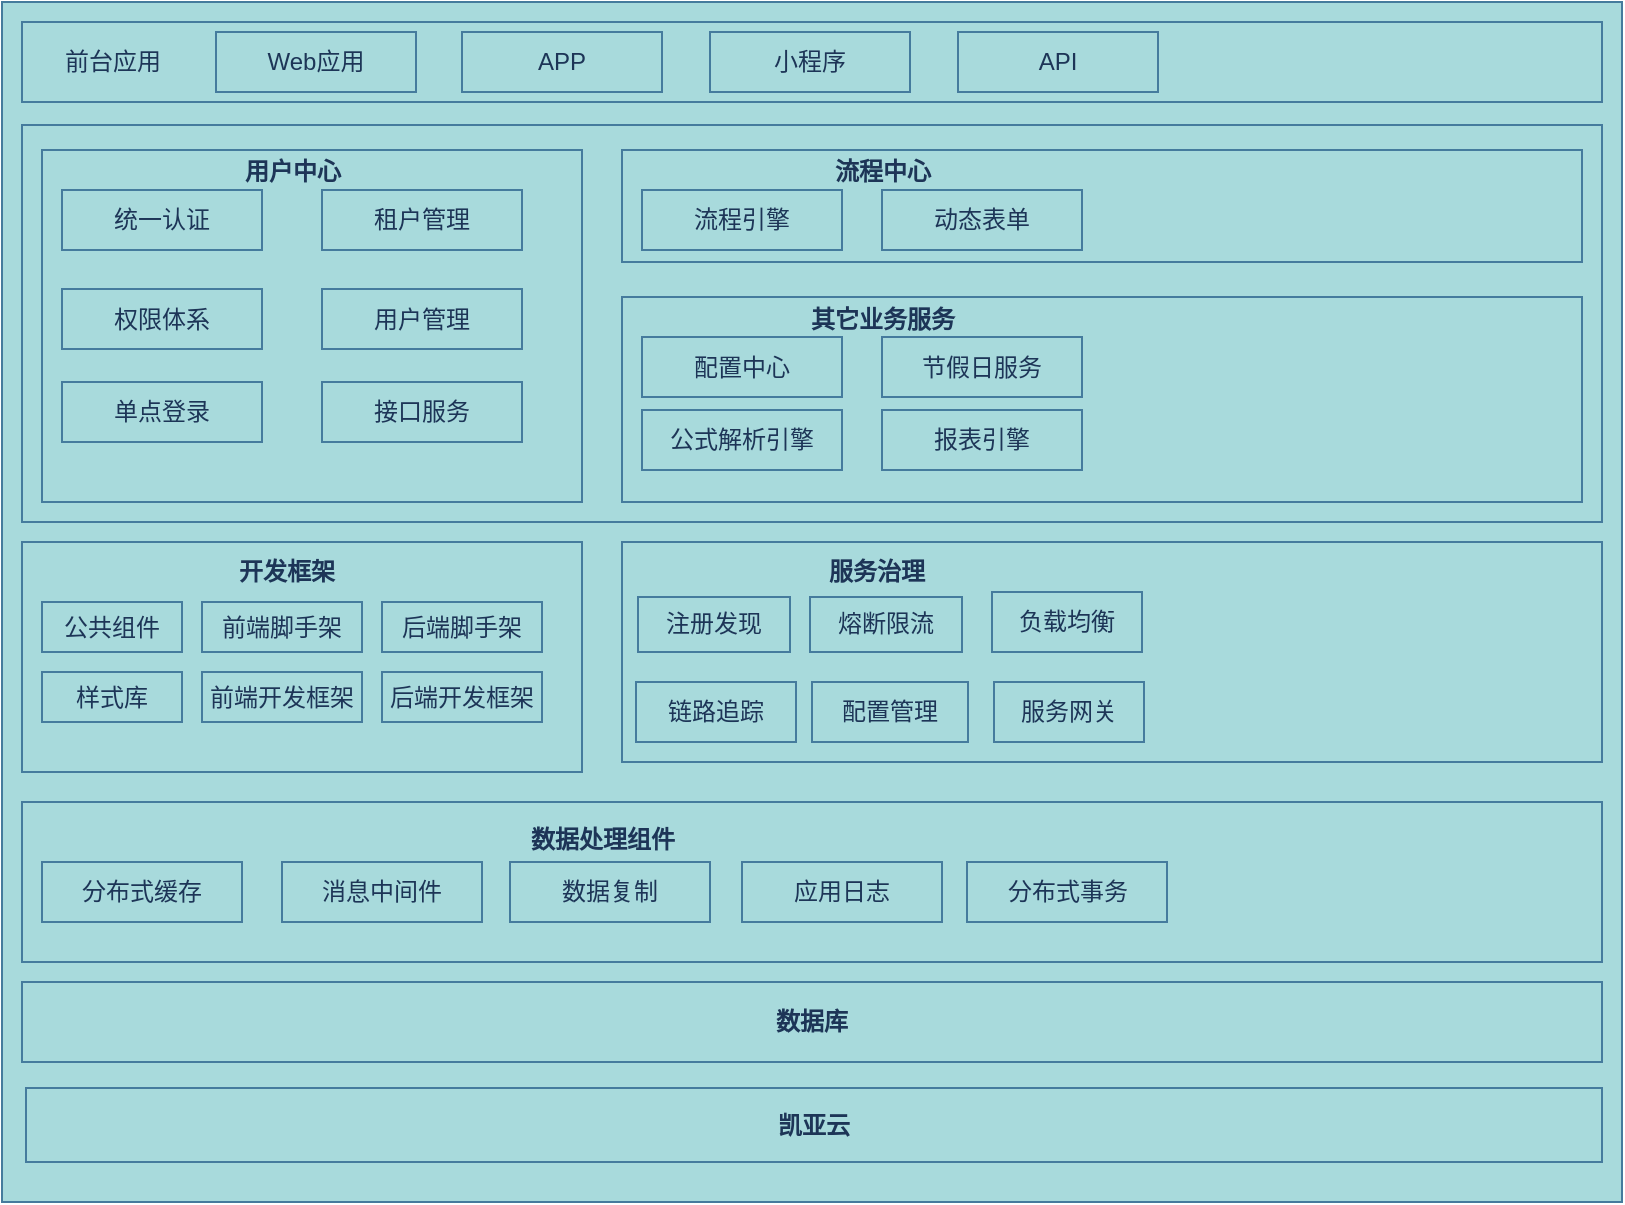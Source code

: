 <mxfile version="20.8.16" type="device" pages="4"><diagram id="l3sCK_NAAujHn3f9pkKb" name="技术中台"><mxGraphModel dx="2074" dy="1165" grid="1" gridSize="10" guides="1" tooltips="1" connect="1" arrows="1" fold="1" page="1" pageScale="1" pageWidth="827" pageHeight="1169" math="0" shadow="0"><root><mxCell id="0"/><mxCell id="1" parent="0"/><mxCell id="SzVGWnv48ufma5mJEqG_-40" value="" style="rounded=0;whiteSpace=wrap;html=1;labelBackgroundColor=none;fillColor=#A8DADC;strokeColor=#457B9D;fontColor=#1D3557;" parent="1" vertex="1"><mxGeometry x="10" y="10" width="810" height="600" as="geometry"/></mxCell><mxCell id="SzVGWnv48ufma5mJEqG_-18" value="" style="rounded=0;whiteSpace=wrap;html=1;sketch=0;glass=0;labelBackgroundColor=none;fillColor=#A8DADC;strokeColor=#457B9D;fontColor=#1D3557;" parent="1" vertex="1"><mxGeometry x="20" y="71.5" width="790" height="198.5" as="geometry"/></mxCell><mxCell id="Of3mLWJnAgrXcZWGTXzu-8" value="" style="rounded=0;whiteSpace=wrap;html=1;sketch=0;glass=0;labelBackgroundColor=none;fillColor=#A8DADC;strokeColor=#457B9D;fontColor=#1D3557;" parent="1" vertex="1"><mxGeometry x="20" y="280" width="280" height="115" as="geometry"/></mxCell><mxCell id="Of3mLWJnAgrXcZWGTXzu-9" value="前端开发框架" style="rounded=0;whiteSpace=wrap;html=1;sketch=0;glass=0;labelBackgroundColor=none;fillColor=#A8DADC;strokeColor=#457B9D;fontColor=#1D3557;" parent="1" vertex="1"><mxGeometry x="110" y="345" width="80" height="25" as="geometry"/></mxCell><mxCell id="Of3mLWJnAgrXcZWGTXzu-10" value="后端开发框架" style="rounded=0;whiteSpace=wrap;html=1;sketch=0;glass=0;labelBackgroundColor=none;fillColor=#A8DADC;strokeColor=#457B9D;fontColor=#1D3557;" parent="1" vertex="1"><mxGeometry x="200" y="345" width="80" height="25" as="geometry"/></mxCell><mxCell id="Of3mLWJnAgrXcZWGTXzu-11" value="开发框架" style="text;html=1;resizable=0;autosize=1;align=center;verticalAlign=middle;points=[];rounded=0;sketch=0;glass=0;labelBackgroundColor=none;fontStyle=1;fontColor=#1D3557;" parent="1" vertex="1"><mxGeometry x="117" y="280" width="70" height="30" as="geometry"/></mxCell><mxCell id="Of3mLWJnAgrXcZWGTXzu-12" value="" style="rounded=0;whiteSpace=wrap;html=1;sketch=0;glass=0;labelBackgroundColor=none;fillColor=#A8DADC;strokeColor=#457B9D;fontColor=#1D3557;" parent="1" vertex="1"><mxGeometry x="320" y="280" width="490" height="110" as="geometry"/></mxCell><mxCell id="Of3mLWJnAgrXcZWGTXzu-13" value="熔断限流" style="rounded=0;whiteSpace=wrap;html=1;sketch=0;glass=0;labelBackgroundColor=none;fillColor=#A8DADC;strokeColor=#457B9D;fontColor=#1D3557;" parent="1" vertex="1"><mxGeometry x="414" y="307.5" width="76" height="27.5" as="geometry"/></mxCell><mxCell id="Of3mLWJnAgrXcZWGTXzu-14" value="负载均衡" style="rounded=0;whiteSpace=wrap;html=1;sketch=0;glass=0;labelBackgroundColor=none;fillColor=#A8DADC;strokeColor=#457B9D;fontColor=#1D3557;" parent="1" vertex="1"><mxGeometry x="505" y="305" width="75" height="30" as="geometry"/></mxCell><mxCell id="Of3mLWJnAgrXcZWGTXzu-15" value="链路追踪" style="rounded=0;whiteSpace=wrap;html=1;sketch=0;glass=0;labelBackgroundColor=none;fillColor=#A8DADC;strokeColor=#457B9D;fontColor=#1D3557;" parent="1" vertex="1"><mxGeometry x="327" y="350" width="80" height="30" as="geometry"/></mxCell><mxCell id="Of3mLWJnAgrXcZWGTXzu-16" value="配置管理" style="rounded=0;whiteSpace=wrap;html=1;sketch=0;glass=0;labelBackgroundColor=none;fillColor=#A8DADC;strokeColor=#457B9D;fontColor=#1D3557;" parent="1" vertex="1"><mxGeometry x="415" y="350" width="78" height="30" as="geometry"/></mxCell><mxCell id="Of3mLWJnAgrXcZWGTXzu-17" value="" style="rounded=0;whiteSpace=wrap;html=1;sketch=0;glass=0;labelBackgroundColor=none;fillColor=#A8DADC;strokeColor=#457B9D;fontColor=#1D3557;" parent="1" vertex="1"><mxGeometry x="20" y="410" width="790" height="80" as="geometry"/></mxCell><mxCell id="Of3mLWJnAgrXcZWGTXzu-18" value="数据处理组件" style="text;html=1;resizable=0;autosize=1;align=center;verticalAlign=middle;points=[];rounded=0;sketch=0;hachureGap=4;jiggle=2;fontFamily=Architects Daughter;fontSource=https%3A%2F%2Ffonts.googleapis.com%2Fcss%3Ffamily%3DArchitects%2BDaughter;fontSize=12;glass=0;labelBackgroundColor=none;fontStyle=1;fontColor=#1D3557;" parent="1" vertex="1"><mxGeometry x="260" y="415" width="100" height="30" as="geometry"/></mxCell><mxCell id="Of3mLWJnAgrXcZWGTXzu-19" value="分布式缓存" style="rounded=0;whiteSpace=wrap;html=1;sketch=0;glass=0;labelBackgroundColor=none;fillColor=#A8DADC;strokeColor=#457B9D;fontColor=#1D3557;" parent="1" vertex="1"><mxGeometry x="30" y="440" width="100" height="30" as="geometry"/></mxCell><mxCell id="Of3mLWJnAgrXcZWGTXzu-20" value="消息中间件" style="rounded=0;whiteSpace=wrap;html=1;sketch=0;glass=0;labelBackgroundColor=none;fillColor=#A8DADC;strokeColor=#457B9D;fontColor=#1D3557;" parent="1" vertex="1"><mxGeometry x="150" y="440" width="100" height="30" as="geometry"/></mxCell><mxCell id="Of3mLWJnAgrXcZWGTXzu-21" value="数据复制" style="rounded=0;whiteSpace=wrap;html=1;sketch=0;glass=0;labelBackgroundColor=none;fillColor=#A8DADC;strokeColor=#457B9D;fontColor=#1D3557;" parent="1" vertex="1"><mxGeometry x="264" y="440" width="100" height="30" as="geometry"/></mxCell><mxCell id="Of3mLWJnAgrXcZWGTXzu-22" value="分布式事务" style="rounded=0;whiteSpace=wrap;html=1;sketch=0;glass=0;labelBackgroundColor=none;fillColor=#A8DADC;strokeColor=#457B9D;fontColor=#1D3557;" parent="1" vertex="1"><mxGeometry x="492.5" y="440" width="100" height="30" as="geometry"/></mxCell><mxCell id="Of3mLWJnAgrXcZWGTXzu-24" value="应用日志" style="rounded=0;whiteSpace=wrap;html=1;sketch=0;glass=0;labelBackgroundColor=none;fillColor=#A8DADC;strokeColor=#457B9D;fontColor=#1D3557;" parent="1" vertex="1"><mxGeometry x="380" y="440" width="100" height="30" as="geometry"/></mxCell><mxCell id="Of3mLWJnAgrXcZWGTXzu-25" value="服务治理" style="text;html=1;resizable=0;autosize=1;align=center;verticalAlign=middle;points=[];rounded=0;sketch=0;glass=0;labelBackgroundColor=none;fontStyle=1;fontColor=#1D3557;" parent="1" vertex="1"><mxGeometry x="412" y="280" width="70" height="30" as="geometry"/></mxCell><mxCell id="Of3mLWJnAgrXcZWGTXzu-26" value="注册发现" style="rounded=0;whiteSpace=wrap;html=1;sketch=0;glass=0;labelBackgroundColor=none;fillColor=#A8DADC;strokeColor=#457B9D;fontColor=#1D3557;" parent="1" vertex="1"><mxGeometry x="328" y="307.5" width="76" height="27.5" as="geometry"/></mxCell><mxCell id="Of3mLWJnAgrXcZWGTXzu-28" value="数据库" style="rounded=0;whiteSpace=wrap;html=1;sketch=0;glass=0;labelBackgroundColor=none;fontStyle=1;fillColor=#A8DADC;strokeColor=#457B9D;fontColor=#1D3557;" parent="1" vertex="1"><mxGeometry x="20" y="500" width="790" height="40" as="geometry"/></mxCell><mxCell id="Of3mLWJnAgrXcZWGTXzu-29" value="凯亚云" style="rounded=0;whiteSpace=wrap;html=1;sketch=0;glass=0;labelBackgroundColor=none;fontStyle=1;fillColor=#A8DADC;strokeColor=#457B9D;fontColor=#1D3557;" parent="1" vertex="1"><mxGeometry x="22" y="553" width="788" height="37" as="geometry"/></mxCell><mxCell id="Of3mLWJnAgrXcZWGTXzu-30" value="服务网关" style="rounded=0;whiteSpace=wrap;html=1;sketch=0;glass=0;labelBackgroundColor=none;fillColor=#A8DADC;strokeColor=#457B9D;fontColor=#1D3557;" parent="1" vertex="1"><mxGeometry x="506" y="350" width="75" height="30" as="geometry"/></mxCell><mxCell id="Of3mLWJnAgrXcZWGTXzu-32" value="公共组件" style="rounded=0;whiteSpace=wrap;html=1;sketch=0;glass=0;labelBackgroundColor=none;fillColor=#A8DADC;strokeColor=#457B9D;fontColor=#1D3557;" parent="1" vertex="1"><mxGeometry x="30" y="310" width="70" height="25" as="geometry"/></mxCell><mxCell id="Of3mLWJnAgrXcZWGTXzu-34" value="前端脚手架" style="rounded=0;whiteSpace=wrap;html=1;sketch=0;glass=0;labelBackgroundColor=none;fillColor=#A8DADC;strokeColor=#457B9D;fontColor=#1D3557;" parent="1" vertex="1"><mxGeometry x="110" y="310" width="80" height="25" as="geometry"/></mxCell><mxCell id="SzVGWnv48ufma5mJEqG_-2" value="后端脚手架" style="rounded=0;whiteSpace=wrap;html=1;sketch=0;glass=0;labelBackgroundColor=none;fillColor=#A8DADC;strokeColor=#457B9D;fontColor=#1D3557;" parent="1" vertex="1"><mxGeometry x="200" y="310" width="80" height="25" as="geometry"/></mxCell><mxCell id="SzVGWnv48ufma5mJEqG_-4" value="样式库" style="rounded=0;whiteSpace=wrap;html=1;sketch=0;glass=0;labelBackgroundColor=none;fillColor=#A8DADC;strokeColor=#457B9D;fontColor=#1D3557;" parent="1" vertex="1"><mxGeometry x="30" y="345" width="70" height="25" as="geometry"/></mxCell><mxCell id="SzVGWnv48ufma5mJEqG_-5" value="" style="rounded=0;whiteSpace=wrap;html=1;sketch=0;glass=0;labelBackgroundColor=none;fillColor=#A8DADC;strokeColor=#457B9D;fontColor=#1D3557;" parent="1" vertex="1"><mxGeometry x="30" y="84" width="270" height="176" as="geometry"/></mxCell><mxCell id="SzVGWnv48ufma5mJEqG_-7" value="统一认证" style="rounded=0;whiteSpace=wrap;html=1;sketch=0;glass=0;labelBackgroundColor=none;fillColor=#A8DADC;strokeColor=#457B9D;fontColor=#1D3557;" parent="1" vertex="1"><mxGeometry x="40" y="104" width="100" height="30" as="geometry"/></mxCell><mxCell id="SzVGWnv48ufma5mJEqG_-12" value="租户管理" style="rounded=0;whiteSpace=wrap;html=1;sketch=0;glass=0;labelBackgroundColor=none;fillColor=#A8DADC;strokeColor=#457B9D;fontColor=#1D3557;" parent="1" vertex="1"><mxGeometry x="170" y="104" width="100" height="30" as="geometry"/></mxCell><mxCell id="SzVGWnv48ufma5mJEqG_-14" value="单点登录" style="rounded=0;whiteSpace=wrap;html=1;sketch=0;glass=0;labelBackgroundColor=none;fillColor=#A8DADC;strokeColor=#457B9D;fontColor=#1D3557;" parent="1" vertex="1"><mxGeometry x="40" y="200" width="100" height="30" as="geometry"/></mxCell><mxCell id="SzVGWnv48ufma5mJEqG_-16" value="权限体系" style="rounded=0;whiteSpace=wrap;html=1;sketch=0;glass=0;labelBackgroundColor=none;fillColor=#A8DADC;strokeColor=#457B9D;fontColor=#1D3557;" parent="1" vertex="1"><mxGeometry x="40" y="153.5" width="100" height="30" as="geometry"/></mxCell><mxCell id="SzVGWnv48ufma5mJEqG_-17" value="用户中心" style="text;html=1;resizable=0;autosize=1;align=center;verticalAlign=middle;points=[];rounded=0;sketch=0;glass=0;labelBackgroundColor=none;fontStyle=1;fontColor=#1D3557;" parent="1" vertex="1"><mxGeometry x="120" y="80" width="70" height="30" as="geometry"/></mxCell><mxCell id="SzVGWnv48ufma5mJEqG_-19" value="" style="rounded=0;whiteSpace=wrap;html=1;sketch=0;glass=0;labelBackgroundColor=none;fillColor=#A8DADC;strokeColor=#457B9D;fontColor=#1D3557;" parent="1" vertex="1"><mxGeometry x="320" y="84" width="480" height="56" as="geometry"/></mxCell><mxCell id="SzVGWnv48ufma5mJEqG_-23" value="流程中心" style="text;html=1;resizable=0;autosize=1;align=center;verticalAlign=middle;points=[];rounded=0;sketch=0;glass=0;labelBackgroundColor=none;fontStyle=1;fontColor=#1D3557;" parent="1" vertex="1"><mxGeometry x="415" y="80" width="70" height="30" as="geometry"/></mxCell><mxCell id="SzVGWnv48ufma5mJEqG_-24" value="流程引擎" style="rounded=0;whiteSpace=wrap;html=1;sketch=0;glass=0;labelBackgroundColor=none;fillColor=#A8DADC;strokeColor=#457B9D;fontColor=#1D3557;" parent="1" vertex="1"><mxGeometry x="330" y="104" width="100" height="30" as="geometry"/></mxCell><mxCell id="SzVGWnv48ufma5mJEqG_-25" value="动态表单" style="rounded=0;whiteSpace=wrap;html=1;sketch=0;glass=0;labelBackgroundColor=none;fillColor=#A8DADC;strokeColor=#457B9D;fontColor=#1D3557;" parent="1" vertex="1"><mxGeometry x="450" y="104" width="100" height="30" as="geometry"/></mxCell><mxCell id="SzVGWnv48ufma5mJEqG_-26" value="" style="rounded=0;whiteSpace=wrap;html=1;sketch=0;glass=0;labelBackgroundColor=none;fillColor=#A8DADC;strokeColor=#457B9D;fontColor=#1D3557;" parent="1" vertex="1"><mxGeometry x="320" y="157.5" width="480" height="102.5" as="geometry"/></mxCell><mxCell id="SzVGWnv48ufma5mJEqG_-27" value="其它业务服务" style="text;html=1;resizable=0;autosize=1;align=center;verticalAlign=middle;points=[];rounded=0;sketch=0;glass=0;labelBackgroundColor=none;fontStyle=1;fontColor=#1D3557;" parent="1" vertex="1"><mxGeometry x="400" y="153.5" width="100" height="30" as="geometry"/></mxCell><mxCell id="SzVGWnv48ufma5mJEqG_-28" value="配置中心" style="rounded=0;whiteSpace=wrap;html=1;sketch=0;glass=0;labelBackgroundColor=none;fillColor=#A8DADC;strokeColor=#457B9D;fontColor=#1D3557;" parent="1" vertex="1"><mxGeometry x="330" y="177.5" width="100" height="30" as="geometry"/></mxCell><mxCell id="SzVGWnv48ufma5mJEqG_-29" value="节假日服务" style="rounded=0;whiteSpace=wrap;html=1;sketch=0;glass=0;labelBackgroundColor=none;fillColor=#A8DADC;strokeColor=#457B9D;fontColor=#1D3557;" parent="1" vertex="1"><mxGeometry x="450" y="177.5" width="100" height="30" as="geometry"/></mxCell><mxCell id="SzVGWnv48ufma5mJEqG_-30" value="公式解析引擎" style="rounded=0;whiteSpace=wrap;html=1;sketch=0;glass=0;labelBackgroundColor=none;fillColor=#A8DADC;strokeColor=#457B9D;fontColor=#1D3557;" parent="1" vertex="1"><mxGeometry x="330" y="214" width="100" height="30" as="geometry"/></mxCell><mxCell id="SzVGWnv48ufma5mJEqG_-31" value="报表引擎" style="rounded=0;whiteSpace=wrap;html=1;sketch=0;glass=0;labelBackgroundColor=none;fillColor=#A8DADC;strokeColor=#457B9D;fontColor=#1D3557;" parent="1" vertex="1"><mxGeometry x="450" y="214" width="100" height="30" as="geometry"/></mxCell><mxCell id="SzVGWnv48ufma5mJEqG_-32" value="接口服务" style="rounded=0;whiteSpace=wrap;html=1;sketch=0;glass=0;labelBackgroundColor=none;fillColor=#A8DADC;strokeColor=#457B9D;fontColor=#1D3557;" parent="1" vertex="1"><mxGeometry x="170" y="200" width="100" height="30" as="geometry"/></mxCell><mxCell id="SzVGWnv48ufma5mJEqG_-33" value="用户管理" style="rounded=0;whiteSpace=wrap;html=1;sketch=0;glass=0;labelBackgroundColor=none;fillColor=#A8DADC;strokeColor=#457B9D;fontColor=#1D3557;" parent="1" vertex="1"><mxGeometry x="170" y="153.5" width="100" height="30" as="geometry"/></mxCell><mxCell id="SzVGWnv48ufma5mJEqG_-34" value="" style="rounded=0;whiteSpace=wrap;html=1;sketch=0;glass=0;labelBackgroundColor=none;fillColor=#A8DADC;strokeColor=#457B9D;fontColor=#1D3557;" parent="1" vertex="1"><mxGeometry x="20" y="20" width="790" height="40" as="geometry"/></mxCell><mxCell id="SzVGWnv48ufma5mJEqG_-35" value="Web应用" style="rounded=0;whiteSpace=wrap;html=1;sketch=0;glass=0;labelBackgroundColor=none;fillColor=#A8DADC;strokeColor=#457B9D;fontColor=#1D3557;" parent="1" vertex="1"><mxGeometry x="117" y="25" width="100" height="30" as="geometry"/></mxCell><mxCell id="SzVGWnv48ufma5mJEqG_-36" value="APP" style="rounded=0;whiteSpace=wrap;html=1;sketch=0;glass=0;labelBackgroundColor=none;fillColor=#A8DADC;strokeColor=#457B9D;fontColor=#1D3557;" parent="1" vertex="1"><mxGeometry x="240" y="25" width="100" height="30" as="geometry"/></mxCell><mxCell id="SzVGWnv48ufma5mJEqG_-37" value="小程序" style="rounded=0;whiteSpace=wrap;html=1;sketch=0;glass=0;labelBackgroundColor=none;fillColor=#A8DADC;strokeColor=#457B9D;fontColor=#1D3557;" parent="1" vertex="1"><mxGeometry x="364" y="25" width="100" height="30" as="geometry"/></mxCell><mxCell id="SzVGWnv48ufma5mJEqG_-38" value="API" style="rounded=0;whiteSpace=wrap;html=1;sketch=0;glass=0;labelBackgroundColor=none;fillColor=#A8DADC;strokeColor=#457B9D;fontColor=#1D3557;" parent="1" vertex="1"><mxGeometry x="488" y="25" width="100" height="30" as="geometry"/></mxCell><mxCell id="SzVGWnv48ufma5mJEqG_-39" value="前台应用" style="text;html=1;resizable=0;autosize=1;align=center;verticalAlign=middle;points=[];rounded=0;sketch=0;glass=0;labelBackgroundColor=none;fontColor=#1D3557;" parent="1" vertex="1"><mxGeometry x="30" y="25" width="70" height="30" as="geometry"/></mxCell></root></mxGraphModel></diagram><diagram id="A4ItZbjAcyblu4EFFsMP" name="aladdin-architecture"><mxGraphModel dx="2074" dy="1165" grid="1" gridSize="10" guides="1" tooltips="1" connect="1" arrows="1" fold="1" page="1" pageScale="1" pageWidth="827" pageHeight="1169" math="0" shadow="1"><root><mxCell id="0"/><mxCell id="1" parent="0"/><mxCell id="NfwT-5guAlgeJ3il_cm0-50" value="" style="rounded=0;whiteSpace=wrap;html=1;sketch=0;fontSize=13;labelBorderColor=none;fontColor=none;noLabel=1;fillColor=none;" parent="1" vertex="1"><mxGeometry x="40" y="40" width="990" height="710" as="geometry"/></mxCell><mxCell id="1eKzZbrl_J8bp0zeSn-3-1" value="" style="rounded=0;whiteSpace=wrap;html=1;fillColor=#f8cecc;strokeColor=#b85450;" parent="1" vertex="1"><mxGeometry x="860" y="55" width="140" height="675" as="geometry"/></mxCell><mxCell id="ne6_LfQAyheU7745YuGY-1" value="技术组件" style="rounded=0;whiteSpace=wrap;html=1;fontSize=14;fillColor=#dae8fc;strokeColor=#6c8ebf;" parent="1" vertex="1"><mxGeometry x="59" y="448.5" width="120" height="124.5" as="geometry"/></mxCell><mxCell id="ne6_LfQAyheU7745YuGY-2" value="" style="rounded=0;whiteSpace=wrap;html=1;fontSize=14;fillColor=#dae8fc;strokeColor=#6c8ebf;" parent="1" vertex="1"><mxGeometry x="199" y="448.5" width="640" height="124.5" as="geometry"/></mxCell><mxCell id="ne6_LfQAyheU7745YuGY-3" value="基础设施" style="rounded=0;whiteSpace=wrap;html=1;fontSize=14;fillColor=#f5f5f5;fontColor=#333333;strokeColor=#666666;" parent="1" vertex="1"><mxGeometry x="58" y="589.5" width="120" height="140.5" as="geometry"/></mxCell><mxCell id="ne6_LfQAyheU7745YuGY-4" value="" style="rounded=0;whiteSpace=wrap;html=1;fontSize=14;fillColor=#f5f5f5;strokeColor=#666666;fontColor=#333333;" parent="1" vertex="1"><mxGeometry x="199" y="592.5" width="640" height="60.5" as="geometry"/></mxCell><mxCell id="ne6_LfQAyheU7745YuGY-5" value="业务组件" style="rounded=0;whiteSpace=wrap;html=1;fontSize=14;fillColor=#e1d5e7;strokeColor=#9673a6;" parent="1" vertex="1"><mxGeometry x="57" y="295" width="123" height="135" as="geometry"/></mxCell><mxCell id="ne6_LfQAyheU7745YuGY-6" value="" style="rounded=0;whiteSpace=wrap;html=1;fontSize=14;fillColor=#e1d5e7;strokeColor=#9673a6;" parent="1" vertex="1"><mxGeometry x="200" y="295" width="640" height="135" as="geometry"/></mxCell><mxCell id="ne6_LfQAyheU7745YuGY-7" value="" style="rounded=0;whiteSpace=wrap;html=1;fontSize=14;fillColor=#fff2cc;strokeColor=#d6b656;" parent="1" vertex="1"><mxGeometry x="198" y="55" width="641" height="70" as="geometry"/></mxCell><mxCell id="ne6_LfQAyheU7745YuGY-9" value="前台应用" style="rounded=0;whiteSpace=wrap;html=1;fontSize=14;fillColor=#fff2cc;strokeColor=#d6b656;" parent="1" vertex="1"><mxGeometry x="58" y="55" width="121" height="70" as="geometry"/></mxCell><mxCell id="ne6_LfQAyheU7745YuGY-18" value="熔断限流" style="rounded=0;whiteSpace=wrap;html=1;fontFamily=Helvetica;fontSize=14;" parent="1" vertex="1"><mxGeometry x="459" y="221" width="100" height="40" as="geometry"/></mxCell><mxCell id="NfwT-5guAlgeJ3il_cm0-1" value="Web应用" style="rounded=0;whiteSpace=wrap;html=1;fontFamily=Helvetica;fontSize=14;" parent="1" vertex="1"><mxGeometry x="209" y="70" width="100" height="40" as="geometry"/></mxCell><mxCell id="NfwT-5guAlgeJ3il_cm0-2" value="H5应用" style="rounded=0;whiteSpace=wrap;html=1;fontFamily=Helvetica;fontSize=14;fontStyle=0" parent="1" vertex="1"><mxGeometry x="324" y="70" width="100" height="40" as="geometry"/></mxCell><mxCell id="NfwT-5guAlgeJ3il_cm0-3" value="APP" style="rounded=0;whiteSpace=wrap;html=1;fontFamily=Helvetica;fontSize=14;fontStyle=0" parent="1" vertex="1"><mxGeometry x="443" y="70" width="100" height="40" as="geometry"/></mxCell><mxCell id="NfwT-5guAlgeJ3il_cm0-4" value="第三方应用" style="rounded=0;whiteSpace=wrap;html=1;fontFamily=Helvetica;fontSize=14;fontStyle=0" parent="1" vertex="1"><mxGeometry x="689" y="70" width="100" height="40" as="geometry"/></mxCell><mxCell id="NfwT-5guAlgeJ3il_cm0-10" value="服务路由" style="rounded=0;whiteSpace=wrap;html=1;fontSize=14;fillColor=#ffe6cc;strokeColor=#d79b00;" parent="1" vertex="1"><mxGeometry x="198" y="211" width="641" height="70" as="geometry"/></mxCell><mxCell id="NfwT-5guAlgeJ3il_cm0-13" value="服务注册" style="rounded=0;whiteSpace=wrap;html=1;fontFamily=Helvetica;fontSize=14;fontStyle=0" parent="1" vertex="1"><mxGeometry x="880" y="110" width="100" height="40" as="geometry"/></mxCell><mxCell id="NfwT-5guAlgeJ3il_cm0-14" value="服务鉴权" style="rounded=0;whiteSpace=wrap;html=1;fontFamily=Helvetica;fontSize=14;fontStyle=0" parent="1" vertex="1"><mxGeometry x="880" y="181" width="100" height="40" as="geometry"/></mxCell><mxCell id="NfwT-5guAlgeJ3il_cm0-15" value="网关层" style="rounded=0;whiteSpace=wrap;html=1;fontSize=14;fillColor=#ffe6cc;strokeColor=#d79b00;" parent="1" vertex="1"><mxGeometry x="58" y="211" width="121" height="70" as="geometry"/></mxCell><mxCell id="NfwT-5guAlgeJ3il_cm0-19" value="凯亚云平台" style="rounded=0;whiteSpace=wrap;html=1;fontFamily=Helvetica;fontSize=14;fillColor=#f5f5f5;strokeColor=#666666;fontColor=#333333;" parent="1" vertex="1"><mxGeometry x="200" y="670" width="639" height="60" as="geometry"/></mxCell><mxCell id="NfwT-5guAlgeJ3il_cm0-22" value="用户中心" style="rounded=0;whiteSpace=wrap;html=1;fontFamily=Helvetica;fontSize=14;" parent="1" vertex="1"><mxGeometry x="241" y="312" width="110" height="40" as="geometry"/></mxCell><mxCell id="NfwT-5guAlgeJ3il_cm0-23" value="航班服务" style="rounded=0;whiteSpace=wrap;html=1;fontFamily=Helvetica;fontSize=14;" parent="1" vertex="1"><mxGeometry x="391" y="312" width="110" height="40" as="geometry"/></mxCell><mxCell id="NfwT-5guAlgeJ3il_cm0-24" value="运行管理" style="rounded=0;whiteSpace=wrap;html=1;fontFamily=Helvetica;fontSize=14;" parent="1" vertex="1"><mxGeometry x="701" y="372" width="100" height="40" as="geometry"/></mxCell><mxCell id="NfwT-5guAlgeJ3il_cm0-25" value="安全管理" style="rounded=0;whiteSpace=wrap;html=1;fontFamily=Helvetica;fontSize=14;" parent="1" vertex="1"><mxGeometry x="553" y="372" width="100" height="40" as="geometry"/></mxCell><mxCell id="NfwT-5guAlgeJ3il_cm0-26" value="智慧地服" style="rounded=0;whiteSpace=wrap;html=1;fontFamily=Helvetica;fontSize=14;" parent="1" vertex="1"><mxGeometry x="391" y="372" width="110" height="40" as="geometry"/></mxCell><mxCell id="NfwT-5guAlgeJ3il_cm0-27" value="货邮行服务" style="rounded=0;whiteSpace=wrap;html=1;fontFamily=Helvetica;fontSize=14;" parent="1" vertex="1"><mxGeometry x="553" y="312" width="100" height="40" as="geometry"/></mxCell><mxCell id="NfwT-5guAlgeJ3il_cm0-28" value="结算服务" style="rounded=0;whiteSpace=wrap;html=1;fontFamily=Helvetica;fontSize=14;" parent="1" vertex="1"><mxGeometry x="701" y="312" width="100" height="40" as="geometry"/></mxCell><mxCell id="NfwT-5guAlgeJ3il_cm0-29" value="智慧办公" style="rounded=0;whiteSpace=wrap;html=1;fontFamily=Helvetica;fontSize=14;" parent="1" vertex="1"><mxGeometry x="241" y="372" width="110" height="40" as="geometry"/></mxCell><mxCell id="NfwT-5guAlgeJ3il_cm0-30" value="开发框架" style="rounded=0;whiteSpace=wrap;html=1;fontFamily=Helvetica;fontSize=14;" parent="1" vertex="1"><mxGeometry x="239" y="458.5" width="110" height="44.5" as="geometry"/></mxCell><mxCell id="NfwT-5guAlgeJ3il_cm0-31" value="公共组件" style="rounded=0;whiteSpace=wrap;html=1;fontFamily=Helvetica;fontSize=14;" parent="1" vertex="1"><mxGeometry x="391" y="458.5" width="108" height="44.5" as="geometry"/></mxCell><mxCell id="NfwT-5guAlgeJ3il_cm0-32" value="消息中间件" style="rounded=0;whiteSpace=wrap;html=1;fontFamily=Helvetica;fontSize=14;" parent="1" vertex="1"><mxGeometry x="699" y="458.5" width="110" height="40" as="geometry"/></mxCell><mxCell id="NfwT-5guAlgeJ3il_cm0-33" value="分布式缓存" style="rounded=0;whiteSpace=wrap;html=1;fontFamily=Helvetica;fontSize=14;" parent="1" vertex="1"><mxGeometry x="551" y="458.5" width="108" height="44.5" as="geometry"/></mxCell><mxCell id="NfwT-5guAlgeJ3il_cm0-34" value="分布式事务" style="rounded=0;whiteSpace=wrap;html=1;fontFamily=Helvetica;fontSize=14;" parent="1" vertex="1"><mxGeometry x="699" y="523" width="110" height="40" as="geometry"/></mxCell><mxCell id="NfwT-5guAlgeJ3il_cm0-35" value="应用日志" style="rounded=0;whiteSpace=wrap;html=1;fontFamily=Helvetica;fontSize=14;" parent="1" vertex="1"><mxGeometry x="239" y="523" width="110" height="40" as="geometry"/></mxCell><mxCell id="NfwT-5guAlgeJ3il_cm0-36" value="搜索引擎" style="rounded=0;whiteSpace=wrap;html=1;fontFamily=Helvetica;fontSize=14;" parent="1" vertex="1"><mxGeometry x="391" y="523" width="108" height="40" as="geometry"/></mxCell><mxCell id="NfwT-5guAlgeJ3il_cm0-37" value="配置管理" style="rounded=0;whiteSpace=wrap;html=1;fontFamily=Helvetica;fontSize=14;" parent="1" vertex="1"><mxGeometry x="551" y="523" width="108" height="40" as="geometry"/></mxCell><mxCell id="NfwT-5guAlgeJ3il_cm0-38" value="降级限流" style="rounded=0;whiteSpace=wrap;html=1;fontFamily=Helvetica;fontSize=14;" parent="1" vertex="1"><mxGeometry x="880" y="255" width="100" height="40" as="geometry"/></mxCell><mxCell id="NfwT-5guAlgeJ3il_cm0-39" value="负载均衡" style="rounded=0;whiteSpace=wrap;html=1;fontSize=14;fillColor=#d5e8d4;strokeColor=#82b366;" parent="1" vertex="1"><mxGeometry x="58" y="138" width="121" height="60" as="geometry"/></mxCell><mxCell id="NfwT-5guAlgeJ3il_cm0-40" value="Nginx 负载均衡" style="rounded=0;whiteSpace=wrap;html=1;fontSize=14;fillColor=#d5e8d4;strokeColor=#82b366;" parent="1" vertex="1"><mxGeometry x="198" y="138" width="641" height="60" as="geometry"/></mxCell><mxCell id="NfwT-5guAlgeJ3il_cm0-42" value="大屏" style="rounded=0;whiteSpace=wrap;html=1;fontFamily=Helvetica;fontSize=14;fontStyle=0" parent="1" vertex="1"><mxGeometry x="569" y="70" width="100" height="40" as="geometry"/></mxCell><mxCell id="NfwT-5guAlgeJ3il_cm0-43" value="关系型数据库" style="rounded=0;whiteSpace=wrap;html=1;fontFamily=Helvetica;fontSize=14;" parent="1" vertex="1"><mxGeometry x="228" y="602.75" width="190" height="40.25" as="geometry"/></mxCell><mxCell id="NfwT-5guAlgeJ3il_cm0-44" value="NoSQL数据库" style="rounded=0;whiteSpace=wrap;html=1;fontFamily=Helvetica;fontSize=14;" parent="1" vertex="1"><mxGeometry x="439" y="602.75" width="188" height="40.25" as="geometry"/></mxCell><mxCell id="1eKzZbrl_J8bp0zeSn-3-3" value="服务治理" style="text;html=1;resizable=0;autosize=1;align=center;verticalAlign=middle;points=[];fillColor=none;strokeColor=none;rounded=0;fontSize=15;" parent="1" vertex="1"><mxGeometry x="900" y="65" width="80" height="30" as="geometry"/></mxCell><mxCell id="1eKzZbrl_J8bp0zeSn-3-4" value="链路追踪" style="rounded=0;whiteSpace=wrap;html=1;fontFamily=Helvetica;fontSize=14;" parent="1" vertex="1"><mxGeometry x="880" y="330" width="100" height="40" as="geometry"/></mxCell><mxCell id="1eKzZbrl_J8bp0zeSn-3-5" value="服务监控" style="rounded=0;whiteSpace=wrap;html=1;fontFamily=Helvetica;fontSize=14;" parent="1" vertex="1"><mxGeometry x="880" y="400" width="100" height="40" as="geometry"/></mxCell><mxCell id="jVKXvY380oyWIEy-MwUw-1" value="文件存储" style="rounded=0;whiteSpace=wrap;html=1;fontFamily=Helvetica;fontSize=14;" parent="1" vertex="1"><mxGeometry x="639" y="602.63" width="171" height="40.25" as="geometry"/></mxCell></root></mxGraphModel></diagram><diagram id="2A9s9jn6oW4pRk4tPPmA" name="swit-architecture"><mxGraphModel dx="2074" dy="1165" grid="1" gridSize="10" guides="1" tooltips="1" connect="1" arrows="1" fold="1" page="1" pageScale="1" pageWidth="827" pageHeight="1169" math="0" shadow="0"><root><mxCell id="0"/><mxCell id="1" parent="0"/><mxCell id="vCNUt6E4ToNHGfemQ_sb-1" value="" style="rounded=0;whiteSpace=wrap;html=1;fillColor=none;" parent="1" vertex="1"><mxGeometry x="10" y="50" width="650" height="440" as="geometry"/></mxCell><mxCell id="vCNUt6E4ToNHGfemQ_sb-2" value="凯亚云平台" style="rounded=0;whiteSpace=wrap;html=1;fillColor=#f5f5f5;strokeColor=#666666;fontColor=#333333;" parent="1" vertex="1"><mxGeometry x="170" y="400" width="470" height="70" as="geometry"/></mxCell><mxCell id="vCNUt6E4ToNHGfemQ_sb-3" value="" style="rounded=0;whiteSpace=wrap;html=1;fillColor=#f8cecc;strokeColor=#b85450;" parent="1" vertex="1"><mxGeometry x="170" y="320" width="470" height="60" as="geometry"/></mxCell><mxCell id="vCNUt6E4ToNHGfemQ_sb-4" value="MySQL" style="rounded=0;whiteSpace=wrap;html=1;" parent="1" vertex="1"><mxGeometry x="230" y="330" width="110" height="40" as="geometry"/></mxCell><mxCell id="vCNUt6E4ToNHGfemQ_sb-5" value="Redis" style="rounded=0;whiteSpace=wrap;html=1;" parent="1" vertex="1"><mxGeometry x="360" y="330" width="110" height="40" as="geometry"/></mxCell><mxCell id="vCNUt6E4ToNHGfemQ_sb-6" value="" style="rounded=0;whiteSpace=wrap;html=1;fillColor=#d5e8d4;strokeColor=#82b366;" parent="1" vertex="1"><mxGeometry x="170" y="70" width="470" height="60" as="geometry"/></mxCell><mxCell id="vCNUt6E4ToNHGfemQ_sb-7" value="ReactJS" style="rounded=0;whiteSpace=wrap;html=1;" parent="1" vertex="1"><mxGeometry x="200" y="80" width="110" height="40" as="geometry"/></mxCell><mxCell id="vCNUt6E4ToNHGfemQ_sb-8" value="APP" style="rounded=0;whiteSpace=wrap;html=1;" parent="1" vertex="1"><mxGeometry x="340" y="80" width="110" height="40" as="geometry"/></mxCell><mxCell id="vCNUt6E4ToNHGfemQ_sb-9" value="API" style="rounded=0;whiteSpace=wrap;html=1;" parent="1" vertex="1"><mxGeometry x="480" y="80" width="110" height="40" as="geometry"/></mxCell><mxCell id="vCNUt6E4ToNHGfemQ_sb-10" value="" style="rounded=0;whiteSpace=wrap;html=1;fillColor=#dae8fc;strokeColor=#6c8ebf;" parent="1" vertex="1"><mxGeometry x="170" y="150" width="470" height="150" as="geometry"/></mxCell><mxCell id="vCNUt6E4ToNHGfemQ_sb-11" value="SpringBoot" style="rounded=0;whiteSpace=wrap;html=1;" parent="1" vertex="1"><mxGeometry x="200" y="170" width="110" height="40" as="geometry"/></mxCell><mxCell id="vCNUt6E4ToNHGfemQ_sb-12" value="SpringCore" style="rounded=0;whiteSpace=wrap;html=1;" parent="1" vertex="1"><mxGeometry x="340" y="170" width="110" height="40" as="geometry"/></mxCell><mxCell id="vCNUt6E4ToNHGfemQ_sb-13" value="Mybatis" style="rounded=0;whiteSpace=wrap;html=1;" parent="1" vertex="1"><mxGeometry x="480" y="170" width="110" height="40" as="geometry"/></mxCell><mxCell id="vCNUt6E4ToNHGfemQ_sb-14" value="JetCache" style="rounded=0;whiteSpace=wrap;html=1;" parent="1" vertex="1"><mxGeometry x="200" y="230" width="110" height="40" as="geometry"/></mxCell><mxCell id="vCNUt6E4ToNHGfemQ_sb-15" value="OAuth2" style="rounded=0;whiteSpace=wrap;html=1;" parent="1" vertex="1"><mxGeometry x="340" y="230" width="110" height="40" as="geometry"/></mxCell><mxCell id="vCNUt6E4ToNHGfemQ_sb-16" value="MinIO" style="rounded=0;whiteSpace=wrap;html=1;" parent="1" vertex="1"><mxGeometry x="490" y="330" width="110" height="40" as="geometry"/></mxCell><mxCell id="vCNUt6E4ToNHGfemQ_sb-17" value="表现层" style="rounded=0;whiteSpace=wrap;html=1;fillColor=#d5e8d4;strokeColor=#82b366;" parent="1" vertex="1"><mxGeometry x="30" y="70" width="120" height="60" as="geometry"/></mxCell><mxCell id="vCNUt6E4ToNHGfemQ_sb-18" value="服务层" style="rounded=0;whiteSpace=wrap;html=1;fillColor=#dae8fc;strokeColor=#6c8ebf;" parent="1" vertex="1"><mxGeometry x="30" y="150" width="120" height="150" as="geometry"/></mxCell><mxCell id="vCNUt6E4ToNHGfemQ_sb-19" value="存储层" style="rounded=0;whiteSpace=wrap;html=1;fillColor=#f8cecc;strokeColor=#b85450;" parent="1" vertex="1"><mxGeometry x="30" y="320" width="120" height="60" as="geometry"/></mxCell><mxCell id="vCNUt6E4ToNHGfemQ_sb-20" value="基础设施层" style="rounded=0;whiteSpace=wrap;html=1;fillColor=#f5f5f5;strokeColor=#666666;fontColor=#333333;" parent="1" vertex="1"><mxGeometry x="30" y="400" width="120" height="70" as="geometry"/></mxCell><mxCell id="vCNUt6E4ToNHGfemQ_sb-21" value="Quartz" style="rounded=0;whiteSpace=wrap;html=1;" parent="1" vertex="1"><mxGeometry x="480" y="230" width="110" height="40" as="geometry"/></mxCell></root></mxGraphModel></diagram><diagram id="4CM5fL3VeieDMMcerUWG" name="2023"><mxGraphModel dx="2053" dy="2154" grid="1" gridSize="10" guides="1" tooltips="1" connect="1" arrows="1" fold="1" page="1" pageScale="1" pageWidth="827" pageHeight="1169" math="0" shadow="0"><root><mxCell id="0"/><mxCell id="1" parent="0"/><mxCell id="EqLRyiBUsRbwjRzeYBTI-2" value="" style="rounded=0;whiteSpace=wrap;html=1;shadow=1;" vertex="1" parent="1"><mxGeometry x="-800" y="-305" width="570" height="250" as="geometry"/></mxCell><mxCell id="urRqWMt-MjwO2p90yF6o-3" value="任务调度" style="rounded=0;whiteSpace=wrap;html=1;fillColor=#fff2cc;strokeColor=#d6b656;shadow=1;" vertex="1" parent="1"><mxGeometry x="-779" y="-295" width="90" height="40" as="geometry"/></mxCell><mxCell id="urRqWMt-MjwO2p90yF6o-4" value="消息中心" style="rounded=0;whiteSpace=wrap;html=1;fillColor=#fff2cc;strokeColor=#d6b656;shadow=1;" vertex="1" parent="1"><mxGeometry x="-559" y="-295" width="90" height="40" as="geometry"/></mxCell><mxCell id="urRqWMt-MjwO2p90yF6o-5" value="文件服务" style="rounded=0;whiteSpace=wrap;html=1;fillColor=#d5e8d4;strokeColor=#82b366;shadow=1;" vertex="1" parent="1"><mxGeometry x="-449" y="-295" width="90" height="40" as="geometry"/></mxCell><mxCell id="urRqWMt-MjwO2p90yF6o-6" value="API管理" style="rounded=0;whiteSpace=wrap;html=1;fillColor=#d5e8d4;strokeColor=#82b366;shadow=1;" vertex="1" parent="1"><mxGeometry x="-339" y="-295" width="90" height="40" as="geometry"/></mxCell><mxCell id="urRqWMt-MjwO2p90yF6o-7" value="消息中间件" style="rounded=0;whiteSpace=wrap;html=1;fillColor=#d5e8d4;strokeColor=#82b366;shadow=1;" vertex="1" parent="1"><mxGeometry x="-669" y="-295" width="90" height="40" as="geometry"/></mxCell><mxCell id="urRqWMt-MjwO2p90yF6o-8" value="" style="rounded=0;whiteSpace=wrap;html=1;shadow=1;" vertex="1" parent="1"><mxGeometry x="-790" y="-940" width="529" height="160" as="geometry"/></mxCell><mxCell id="EqLRyiBUsRbwjRzeYBTI-1" value="" style="rounded=0;whiteSpace=wrap;html=1;shadow=1;glass=0;" vertex="1" parent="1"><mxGeometry x="-800" y="-505" width="570" height="140" as="geometry"/></mxCell><mxCell id="EqLRyiBUsRbwjRzeYBTI-3" value="多租户" style="rounded=0;whiteSpace=wrap;html=1;fillColor=#d5e8d4;strokeColor=#82b366;shadow=1;" vertex="1" parent="1"><mxGeometry x="-779" y="-236" width="90" height="40" as="geometry"/></mxCell><mxCell id="EqLRyiBUsRbwjRzeYBTI-4" value="缓存框架" style="rounded=0;whiteSpace=wrap;html=1;fillColor=#d5e8d4;strokeColor=#82b366;shadow=1;" vertex="1" parent="1"><mxGeometry x="-669" y="-235" width="90" height="40" as="geometry"/></mxCell><mxCell id="EqLRyiBUsRbwjRzeYBTI-5" value="数据库版本" style="rounded=0;whiteSpace=wrap;html=1;fillColor=#d5e8d4;strokeColor=#82b366;shadow=1;" vertex="1" parent="1"><mxGeometry x="-559" y="-235" width="90" height="40" as="geometry"/></mxCell><mxCell id="EqLRyiBUsRbwjRzeYBTI-6" value="数据加密" style="rounded=0;whiteSpace=wrap;html=1;fillColor=#d5e8d4;strokeColor=#82b366;shadow=1;" vertex="1" parent="1"><mxGeometry x="-339" y="-235" width="90" height="40" as="geometry"/></mxCell><mxCell id="EqLRyiBUsRbwjRzeYBTI-7" value="异常处理" style="rounded=0;whiteSpace=wrap;html=1;fillColor=#d5e8d4;strokeColor=#82b366;shadow=1;" vertex="1" parent="1"><mxGeometry x="-449" y="-235" width="90" height="40" as="geometry"/></mxCell><mxCell id="EqLRyiBUsRbwjRzeYBTI-10" value="代码生成器" style="rounded=0;whiteSpace=wrap;html=1;fillColor=#fff2cc;strokeColor=#d6b656;shadow=1;" vertex="1" parent="1"><mxGeometry x="-669" y="-112" width="90" height="40" as="geometry"/></mxCell><mxCell id="EqLRyiBUsRbwjRzeYBTI-11" value="数据字典" style="rounded=0;whiteSpace=wrap;html=1;fillColor=#d5e8d4;strokeColor=#82b366;shadow=1;" vertex="1" parent="1"><mxGeometry x="-779" y="-172" width="90" height="40" as="geometry"/></mxCell><mxCell id="EqLRyiBUsRbwjRzeYBTI-12" value="统一登录" style="rounded=0;whiteSpace=wrap;html=1;fillColor=#d5e8d4;strokeColor=#82b366;shadow=1;" vertex="1" parent="1"><mxGeometry x="-449" y="-172" width="90" height="40" as="geometry"/></mxCell><mxCell id="EqLRyiBUsRbwjRzeYBTI-13" value="操作日志" style="rounded=0;whiteSpace=wrap;html=1;fillColor=#d5e8d4;strokeColor=#82b366;shadow=1;" vertex="1" parent="1"><mxGeometry x="-339" y="-172" width="90" height="40" as="geometry"/></mxCell><mxCell id="EqLRyiBUsRbwjRzeYBTI-14" value="工具类" style="rounded=0;whiteSpace=wrap;html=1;fillColor=#d5e8d4;strokeColor=#82b366;shadow=1;" vertex="1" parent="1"><mxGeometry x="-339" y="-112" width="90" height="40" as="geometry"/></mxCell><mxCell id="EqLRyiBUsRbwjRzeYBTI-15" value="分页插件" style="rounded=0;whiteSpace=wrap;html=1;fillColor=#d5e8d4;strokeColor=#82b366;shadow=1;" vertex="1" parent="1"><mxGeometry x="-669" y="-172" width="90" height="40" as="geometry"/></mxCell><mxCell id="EqLRyiBUsRbwjRzeYBTI-16" value="验证组件" style="rounded=0;whiteSpace=wrap;html=1;fillColor=#d5e8d4;strokeColor=#82b366;shadow=1;" vertex="1" parent="1"><mxGeometry x="-559" y="-172" width="90" height="40" as="geometry"/></mxCell><mxCell id="EqLRyiBUsRbwjRzeYBTI-17" value="应用脚手架" style="rounded=0;whiteSpace=wrap;html=1;fillColor=#fff2cc;strokeColor=#d6b656;shadow=1;" vertex="1" parent="1"><mxGeometry x="-779" y="-112" width="90" height="40" as="geometry"/></mxCell><mxCell id="EqLRyiBUsRbwjRzeYBTI-18" value="基础框架 &amp;amp;&amp;nbsp;公共组件" style="text;strokeColor=none;align=center;fillColor=none;html=1;verticalAlign=middle;whiteSpace=wrap;rounded=0;fontSize=18;" vertex="1" parent="1"><mxGeometry x="-615" y="-365" width="200" height="79" as="geometry"/></mxCell><mxCell id="EqLRyiBUsRbwjRzeYBTI-20" value="配置管理" style="rounded=0;whiteSpace=wrap;html=1;fillColor=#d5e8d4;strokeColor=#82b366;shadow=1;" vertex="1" parent="1"><mxGeometry x="-559" y="-112" width="90" height="40" as="geometry"/></mxCell><mxCell id="EqLRyiBUsRbwjRzeYBTI-21" value="统一状态码" style="rounded=0;whiteSpace=wrap;html=1;fillColor=#d5e8d4;strokeColor=#82b366;shadow=1;" vertex="1" parent="1"><mxGeometry x="-449" y="-112" width="90" height="40" as="geometry"/></mxCell><mxCell id="EqLRyiBUsRbwjRzeYBTI-22" value="熔断限流" style="rounded=0;whiteSpace=wrap;html=1;fillColor=#f5f5f5;strokeColor=#666666;shadow=1;fontColor=#333333;" vertex="1" parent="1"><mxGeometry x="-670" y="-485.5" width="90" height="40" as="geometry"/></mxCell><mxCell id="EqLRyiBUsRbwjRzeYBTI-24" value="链路追踪" style="rounded=0;whiteSpace=wrap;html=1;fillColor=#f5f5f5;strokeColor=#666666;shadow=1;fontColor=#333333;" vertex="1" parent="1"><mxGeometry x="-559" y="-485.5" width="90" height="40" as="geometry"/></mxCell><mxCell id="EqLRyiBUsRbwjRzeYBTI-25" value="配置中心" style="rounded=0;whiteSpace=wrap;html=1;fillColor=#f5f5f5;strokeColor=#666666;shadow=1;fontColor=#333333;" vertex="1" parent="1"><mxGeometry x="-449" y="-485.5" width="90" height="40" as="geometry"/></mxCell><mxCell id="EqLRyiBUsRbwjRzeYBTI-26" value="注册发现" style="rounded=0;whiteSpace=wrap;html=1;fillColor=#fff2cc;strokeColor=#d6b656;shadow=1;" vertex="1" parent="1"><mxGeometry x="-779" y="-485.5" width="90" height="40" as="geometry"/></mxCell><mxCell id="EqLRyiBUsRbwjRzeYBTI-27" value="服务治理组件" style="text;strokeColor=none;align=center;fillColor=none;html=1;verticalAlign=middle;whiteSpace=wrap;rounded=0;fontSize=18;" vertex="1" parent="1"><mxGeometry x="-579" y="-555" width="120" height="60" as="geometry"/></mxCell><mxCell id="EqLRyiBUsRbwjRzeYBTI-29" value="日志管理" style="rounded=0;whiteSpace=wrap;html=1;fillColor=#f5f5f5;strokeColor=#666666;shadow=1;fontColor=#333333;" vertex="1" parent="1"><mxGeometry x="-339" y="-485.5" width="90" height="40" as="geometry"/></mxCell><mxCell id="EqLRyiBUsRbwjRzeYBTI-30" value="" style="rounded=0;whiteSpace=wrap;html=1;shadow=1;" vertex="1" parent="1"><mxGeometry x="-713" y="-690" width="406" height="79" as="geometry"/></mxCell><mxCell id="EqLRyiBUsRbwjRzeYBTI-32" value="" style="rounded=0;whiteSpace=wrap;html=1;shadow=1;" vertex="1" parent="1"><mxGeometry x="-220" y="-940" width="510" height="160" as="geometry"/></mxCell><mxCell id="EqLRyiBUsRbwjRzeYBTI-34" value="集群容错" style="rounded=0;whiteSpace=wrap;html=1;fillColor=#f5f5f5;strokeColor=#666666;fontColor=#333333;shadow=1;" vertex="1" parent="1"><mxGeometry x="-779" y="-424.5" width="90" height="40" as="geometry"/></mxCell><mxCell id="EqLRyiBUsRbwjRzeYBTI-35" value="服务网关" style="rounded=0;whiteSpace=wrap;html=1;fillColor=#d5e8d4;strokeColor=#82b366;shadow=1;" vertex="1" parent="1"><mxGeometry x="-669" y="-424.5" width="90" height="40" as="geometry"/></mxCell><mxCell id="EqLRyiBUsRbwjRzeYBTI-36" value="负载均衡" style="rounded=0;whiteSpace=wrap;html=1;fillColor=#d5e8d4;strokeColor=#82b366;shadow=1;" vertex="1" parent="1"><mxGeometry x="-559" y="-424.5" width="90" height="40" as="geometry"/></mxCell><mxCell id="EqLRyiBUsRbwjRzeYBTI-37" value="远程调用" style="rounded=0;whiteSpace=wrap;html=1;fillColor=#d5e8d4;strokeColor=#82b366;shadow=1;" vertex="1" parent="1"><mxGeometry x="-449" y="-424.5" width="90" height="40" as="geometry"/></mxCell><mxCell id="EqLRyiBUsRbwjRzeYBTI-38" value="认证服务" style="rounded=0;whiteSpace=wrap;html=1;fillColor=#f5f5f5;strokeColor=#666666;fontColor=#333333;shadow=1;" vertex="1" parent="1"><mxGeometry x="-339" y="-424.5" width="90" height="40" as="geometry"/></mxCell><mxCell id="EqLRyiBUsRbwjRzeYBTI-39" value="支付组件" style="text;strokeColor=none;align=center;fillColor=none;html=1;verticalAlign=middle;whiteSpace=wrap;rounded=0;fontSize=18;" vertex="1" parent="1"><mxGeometry x="-524" y="-750" width="120" height="60" as="geometry"/></mxCell><mxCell id="EqLRyiBUsRbwjRzeYBTI-40" value="用户中心" style="text;strokeColor=none;align=center;fillColor=none;html=1;verticalAlign=middle;whiteSpace=wrap;rounded=0;fontSize=18;" vertex="1" parent="1"><mxGeometry x="-20" y="-990" width="120" height="60" as="geometry"/></mxCell><mxCell id="EqLRyiBUsRbwjRzeYBTI-41" value="微信支付" style="rounded=0;whiteSpace=wrap;html=1;fillColor=#f5f5f5;strokeColor=#666666;fontColor=#333333;shadow=1;" vertex="1" parent="1"><mxGeometry x="-692" y="-670" width="90" height="40" as="geometry"/></mxCell><mxCell id="EqLRyiBUsRbwjRzeYBTI-42" value="支付宝" style="rounded=0;whiteSpace=wrap;html=1;fillColor=#f5f5f5;strokeColor=#666666;fontColor=#333333;shadow=1;" vertex="1" parent="1"><mxGeometry x="-583" y="-670" width="90" height="40" as="geometry"/></mxCell><mxCell id="EqLRyiBUsRbwjRzeYBTI-43" value="银联支付" style="rounded=0;whiteSpace=wrap;html=1;fillColor=#f5f5f5;strokeColor=#666666;fontColor=#333333;shadow=1;" vertex="1" parent="1"><mxGeometry x="-472" y="-670" width="90" height="40" as="geometry"/></mxCell><mxCell id="EqLRyiBUsRbwjRzeYBTI-44" value="航司数据中心" style="text;strokeColor=none;align=center;fillColor=none;html=1;verticalAlign=middle;whiteSpace=wrap;rounded=0;fontSize=18;" vertex="1" parent="1"><mxGeometry x="-570" y="-990" width="120" height="60" as="geometry"/></mxCell></root></mxGraphModel></diagram></mxfile>